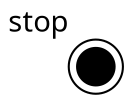 digraph G {
  node [fontname = "Geneva"]
  edge [fontname = "Geneva"]
  splines=polyline
  stop [shape="doublecircle", style="filled", fillcolor=black, label="",xlabel="stop", fixedsize="true", width=0.25]
}